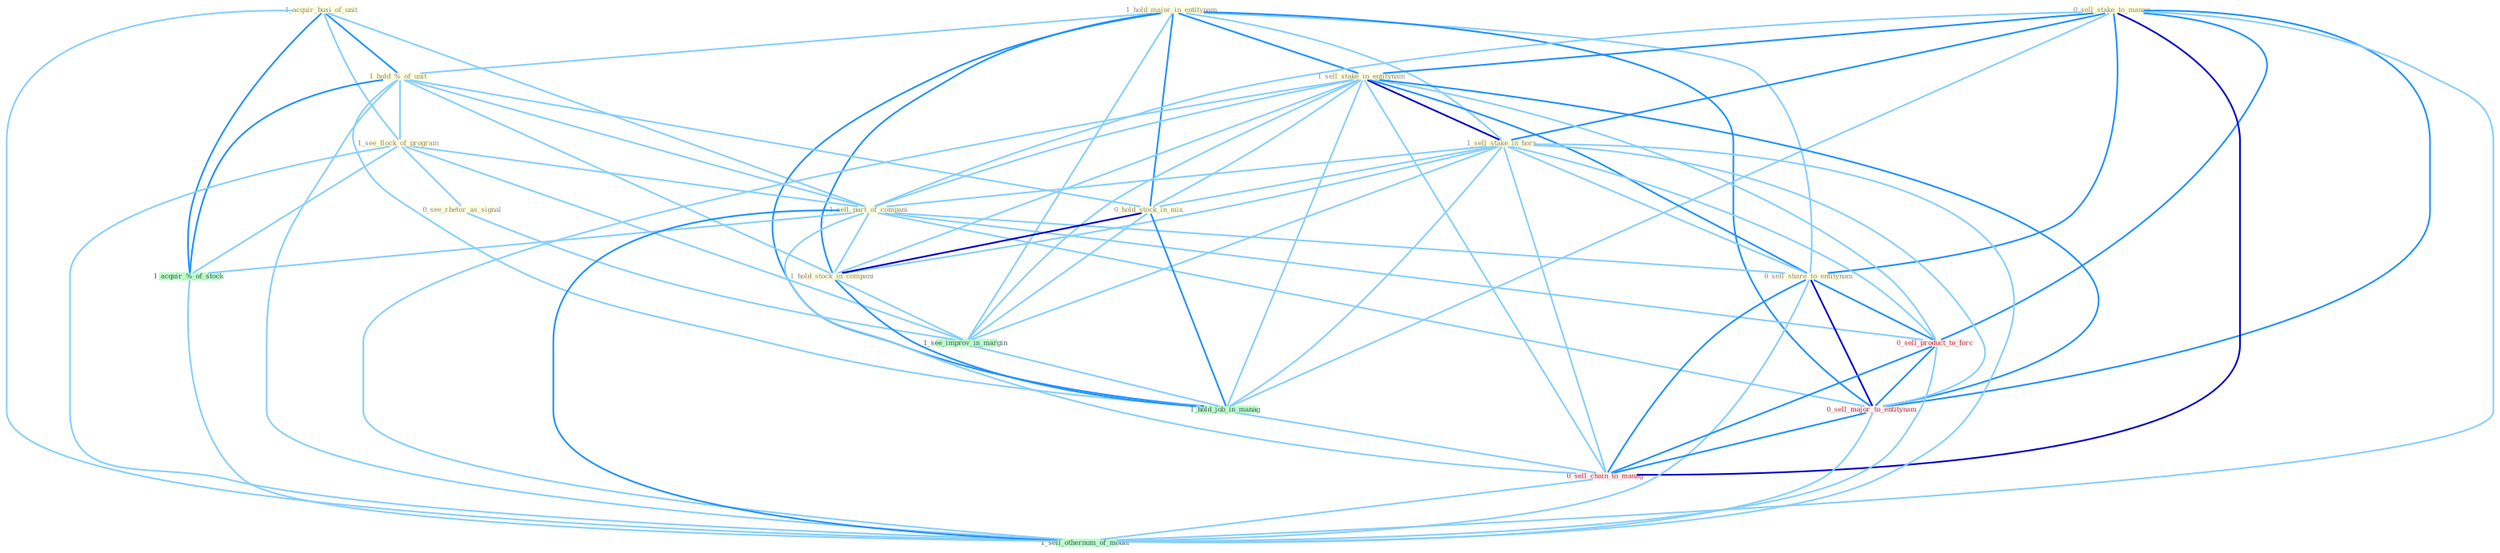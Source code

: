 Graph G{ 
    node
    [shape=polygon,style=filled,width=.5,height=.06,color="#BDFCC9",fixedsize=true,fontsize=4,
    fontcolor="#2f4f4f"];
    {node
    [color="#ffffe0", fontcolor="#8b7d6b"] "1_acquir_busi_of_unit " "1_hold_major_in_entitynam " "0_sell_stake_to_manag " "1_hold_%_of_unit " "1_see_flock_of_program " "1_sell_stake_in_entitynam " "0_see_rhetor_as_signal " "1_sell_stake_in_hors " "1_sell_part_of_compani " "0_hold_stock_in_mix " "1_hold_stock_in_compani " "0_sell_share_to_entitynam "}
{node [color="#fff0f5", fontcolor="#b22222"] "0_sell_product_to_forc " "0_sell_major_to_entitynam " "0_sell_chain_to_manag "}
edge [color="#B0E2FF"];

	"1_acquir_busi_of_unit " -- "1_hold_%_of_unit " [w="2", color="#1e90ff" , len=0.8];
	"1_acquir_busi_of_unit " -- "1_see_flock_of_program " [w="1", color="#87cefa" ];
	"1_acquir_busi_of_unit " -- "1_sell_part_of_compani " [w="1", color="#87cefa" ];
	"1_acquir_busi_of_unit " -- "1_acquir_%_of_stock " [w="2", color="#1e90ff" , len=0.8];
	"1_acquir_busi_of_unit " -- "1_sell_othernum_of_model " [w="1", color="#87cefa" ];
	"1_hold_major_in_entitynam " -- "1_hold_%_of_unit " [w="1", color="#87cefa" ];
	"1_hold_major_in_entitynam " -- "1_sell_stake_in_entitynam " [w="2", color="#1e90ff" , len=0.8];
	"1_hold_major_in_entitynam " -- "1_sell_stake_in_hors " [w="1", color="#87cefa" ];
	"1_hold_major_in_entitynam " -- "0_hold_stock_in_mix " [w="2", color="#1e90ff" , len=0.8];
	"1_hold_major_in_entitynam " -- "1_hold_stock_in_compani " [w="2", color="#1e90ff" , len=0.8];
	"1_hold_major_in_entitynam " -- "0_sell_share_to_entitynam " [w="1", color="#87cefa" ];
	"1_hold_major_in_entitynam " -- "1_see_improv_in_margin " [w="1", color="#87cefa" ];
	"1_hold_major_in_entitynam " -- "1_hold_job_in_manag " [w="2", color="#1e90ff" , len=0.8];
	"1_hold_major_in_entitynam " -- "0_sell_major_to_entitynam " [w="2", color="#1e90ff" , len=0.8];
	"0_sell_stake_to_manag " -- "1_sell_stake_in_entitynam " [w="2", color="#1e90ff" , len=0.8];
	"0_sell_stake_to_manag " -- "1_sell_stake_in_hors " [w="2", color="#1e90ff" , len=0.8];
	"0_sell_stake_to_manag " -- "1_sell_part_of_compani " [w="1", color="#87cefa" ];
	"0_sell_stake_to_manag " -- "0_sell_share_to_entitynam " [w="2", color="#1e90ff" , len=0.8];
	"0_sell_stake_to_manag " -- "1_hold_job_in_manag " [w="1", color="#87cefa" ];
	"0_sell_stake_to_manag " -- "0_sell_product_to_forc " [w="2", color="#1e90ff" , len=0.8];
	"0_sell_stake_to_manag " -- "0_sell_major_to_entitynam " [w="2", color="#1e90ff" , len=0.8];
	"0_sell_stake_to_manag " -- "0_sell_chain_to_manag " [w="3", color="#0000cd" , len=0.6];
	"0_sell_stake_to_manag " -- "1_sell_othernum_of_model " [w="1", color="#87cefa" ];
	"1_hold_%_of_unit " -- "1_see_flock_of_program " [w="1", color="#87cefa" ];
	"1_hold_%_of_unit " -- "1_sell_part_of_compani " [w="1", color="#87cefa" ];
	"1_hold_%_of_unit " -- "0_hold_stock_in_mix " [w="1", color="#87cefa" ];
	"1_hold_%_of_unit " -- "1_hold_stock_in_compani " [w="1", color="#87cefa" ];
	"1_hold_%_of_unit " -- "1_acquir_%_of_stock " [w="2", color="#1e90ff" , len=0.8];
	"1_hold_%_of_unit " -- "1_hold_job_in_manag " [w="1", color="#87cefa" ];
	"1_hold_%_of_unit " -- "1_sell_othernum_of_model " [w="1", color="#87cefa" ];
	"1_see_flock_of_program " -- "0_see_rhetor_as_signal " [w="1", color="#87cefa" ];
	"1_see_flock_of_program " -- "1_sell_part_of_compani " [w="1", color="#87cefa" ];
	"1_see_flock_of_program " -- "1_see_improv_in_margin " [w="1", color="#87cefa" ];
	"1_see_flock_of_program " -- "1_acquir_%_of_stock " [w="1", color="#87cefa" ];
	"1_see_flock_of_program " -- "1_sell_othernum_of_model " [w="1", color="#87cefa" ];
	"1_sell_stake_in_entitynam " -- "1_sell_stake_in_hors " [w="3", color="#0000cd" , len=0.6];
	"1_sell_stake_in_entitynam " -- "1_sell_part_of_compani " [w="1", color="#87cefa" ];
	"1_sell_stake_in_entitynam " -- "0_hold_stock_in_mix " [w="1", color="#87cefa" ];
	"1_sell_stake_in_entitynam " -- "1_hold_stock_in_compani " [w="1", color="#87cefa" ];
	"1_sell_stake_in_entitynam " -- "0_sell_share_to_entitynam " [w="2", color="#1e90ff" , len=0.8];
	"1_sell_stake_in_entitynam " -- "1_see_improv_in_margin " [w="1", color="#87cefa" ];
	"1_sell_stake_in_entitynam " -- "1_hold_job_in_manag " [w="1", color="#87cefa" ];
	"1_sell_stake_in_entitynam " -- "0_sell_product_to_forc " [w="1", color="#87cefa" ];
	"1_sell_stake_in_entitynam " -- "0_sell_major_to_entitynam " [w="2", color="#1e90ff" , len=0.8];
	"1_sell_stake_in_entitynam " -- "0_sell_chain_to_manag " [w="1", color="#87cefa" ];
	"1_sell_stake_in_entitynam " -- "1_sell_othernum_of_model " [w="1", color="#87cefa" ];
	"0_see_rhetor_as_signal " -- "1_see_improv_in_margin " [w="1", color="#87cefa" ];
	"1_sell_stake_in_hors " -- "1_sell_part_of_compani " [w="1", color="#87cefa" ];
	"1_sell_stake_in_hors " -- "0_hold_stock_in_mix " [w="1", color="#87cefa" ];
	"1_sell_stake_in_hors " -- "1_hold_stock_in_compani " [w="1", color="#87cefa" ];
	"1_sell_stake_in_hors " -- "0_sell_share_to_entitynam " [w="1", color="#87cefa" ];
	"1_sell_stake_in_hors " -- "1_see_improv_in_margin " [w="1", color="#87cefa" ];
	"1_sell_stake_in_hors " -- "1_hold_job_in_manag " [w="1", color="#87cefa" ];
	"1_sell_stake_in_hors " -- "0_sell_product_to_forc " [w="1", color="#87cefa" ];
	"1_sell_stake_in_hors " -- "0_sell_major_to_entitynam " [w="1", color="#87cefa" ];
	"1_sell_stake_in_hors " -- "0_sell_chain_to_manag " [w="1", color="#87cefa" ];
	"1_sell_stake_in_hors " -- "1_sell_othernum_of_model " [w="1", color="#87cefa" ];
	"1_sell_part_of_compani " -- "1_hold_stock_in_compani " [w="1", color="#87cefa" ];
	"1_sell_part_of_compani " -- "0_sell_share_to_entitynam " [w="1", color="#87cefa" ];
	"1_sell_part_of_compani " -- "1_acquir_%_of_stock " [w="1", color="#87cefa" ];
	"1_sell_part_of_compani " -- "0_sell_product_to_forc " [w="1", color="#87cefa" ];
	"1_sell_part_of_compani " -- "0_sell_major_to_entitynam " [w="1", color="#87cefa" ];
	"1_sell_part_of_compani " -- "0_sell_chain_to_manag " [w="1", color="#87cefa" ];
	"1_sell_part_of_compani " -- "1_sell_othernum_of_model " [w="2", color="#1e90ff" , len=0.8];
	"0_hold_stock_in_mix " -- "1_hold_stock_in_compani " [w="3", color="#0000cd" , len=0.6];
	"0_hold_stock_in_mix " -- "1_see_improv_in_margin " [w="1", color="#87cefa" ];
	"0_hold_stock_in_mix " -- "1_hold_job_in_manag " [w="2", color="#1e90ff" , len=0.8];
	"1_hold_stock_in_compani " -- "1_see_improv_in_margin " [w="1", color="#87cefa" ];
	"1_hold_stock_in_compani " -- "1_hold_job_in_manag " [w="2", color="#1e90ff" , len=0.8];
	"0_sell_share_to_entitynam " -- "0_sell_product_to_forc " [w="2", color="#1e90ff" , len=0.8];
	"0_sell_share_to_entitynam " -- "0_sell_major_to_entitynam " [w="3", color="#0000cd" , len=0.6];
	"0_sell_share_to_entitynam " -- "0_sell_chain_to_manag " [w="2", color="#1e90ff" , len=0.8];
	"0_sell_share_to_entitynam " -- "1_sell_othernum_of_model " [w="1", color="#87cefa" ];
	"1_see_improv_in_margin " -- "1_hold_job_in_manag " [w="1", color="#87cefa" ];
	"1_acquir_%_of_stock " -- "1_sell_othernum_of_model " [w="1", color="#87cefa" ];
	"1_hold_job_in_manag " -- "0_sell_chain_to_manag " [w="1", color="#87cefa" ];
	"0_sell_product_to_forc " -- "0_sell_major_to_entitynam " [w="2", color="#1e90ff" , len=0.8];
	"0_sell_product_to_forc " -- "0_sell_chain_to_manag " [w="2", color="#1e90ff" , len=0.8];
	"0_sell_product_to_forc " -- "1_sell_othernum_of_model " [w="1", color="#87cefa" ];
	"0_sell_major_to_entitynam " -- "0_sell_chain_to_manag " [w="2", color="#1e90ff" , len=0.8];
	"0_sell_major_to_entitynam " -- "1_sell_othernum_of_model " [w="1", color="#87cefa" ];
	"0_sell_chain_to_manag " -- "1_sell_othernum_of_model " [w="1", color="#87cefa" ];
}